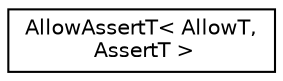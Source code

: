 digraph "Graphical Class Hierarchy"
{
  edge [fontname="Helvetica",fontsize="10",labelfontname="Helvetica",labelfontsize="10"];
  node [fontname="Helvetica",fontsize="10",shape=record];
  rankdir="LR";
  Node0 [label="AllowAssertT\< AllowT,\l AssertT \>",height=0.2,width=0.4,color="black", fillcolor="white", style="filled",URL="$struct_allow_assert_t.html"];
}
